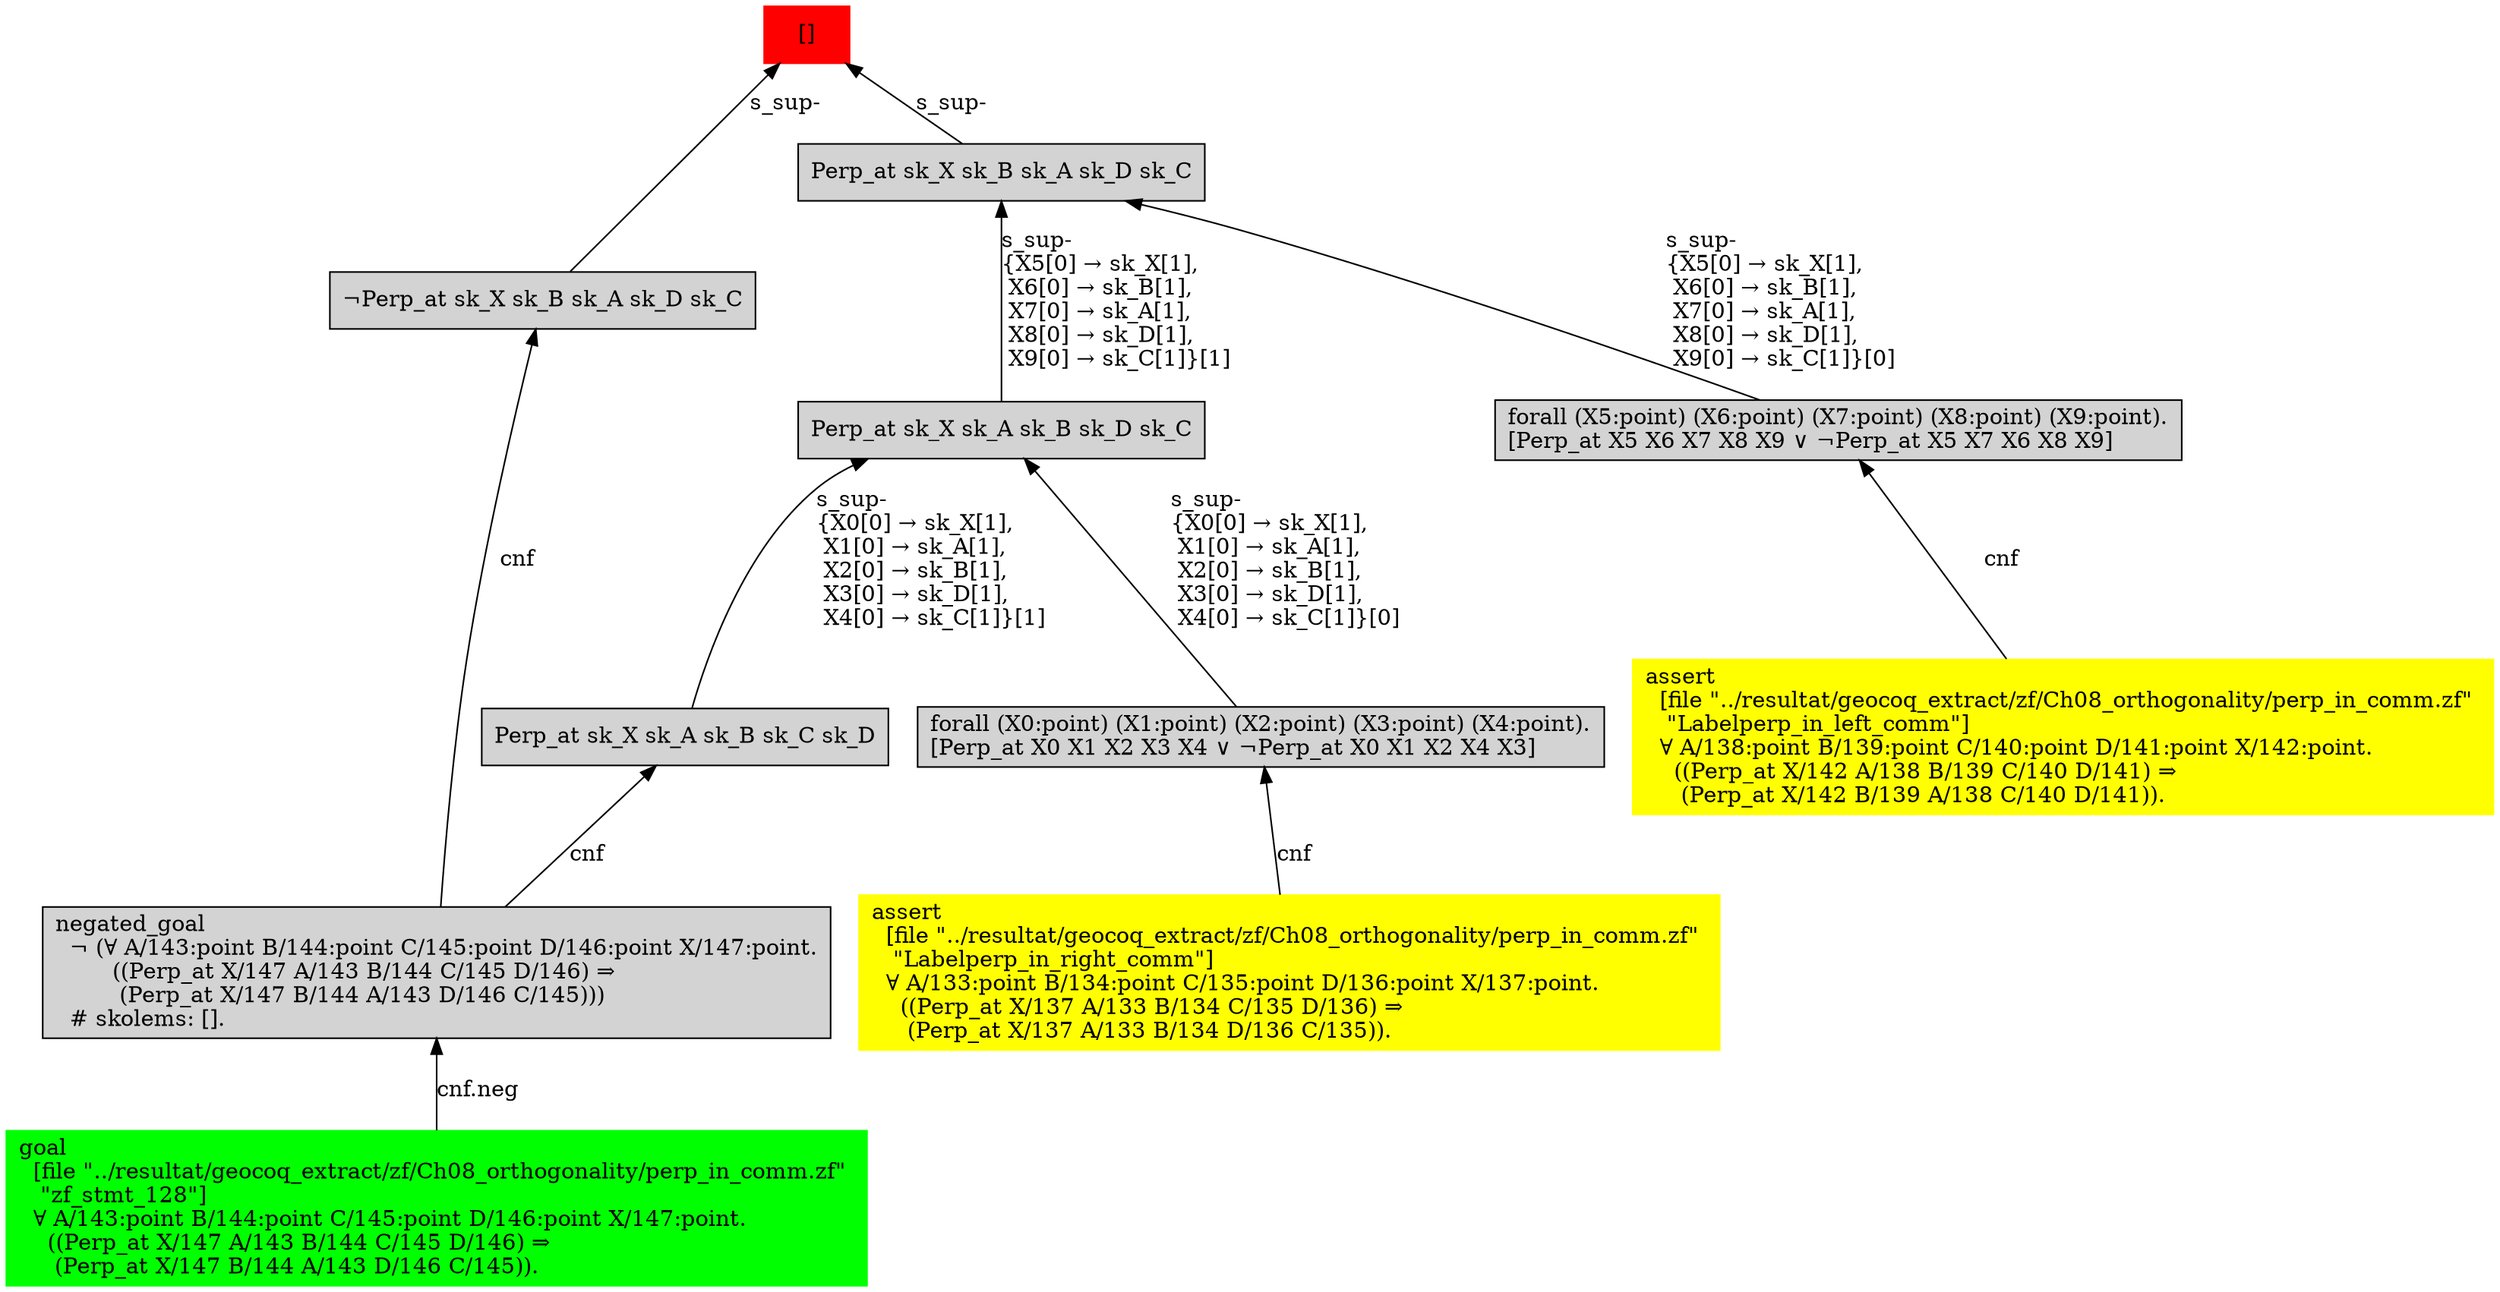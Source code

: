 digraph "unsat_graph" {
  vertex_0 [color=red, label="[]", shape=box, style=filled];
  vertex_0 -> vertex_1 [label="s_sup-\l", dir="back"];
  vertex_1 [shape=box, label="¬Perp_at sk_X sk_B sk_A sk_D sk_C\l", style=filled];
  vertex_1 -> vertex_2 [label="cnf", dir="back"];
  vertex_2 [shape=box, label="negated_goal\l  ¬ (∀ A/143:point B/144:point C/145:point D/146:point X/147:point.\l        ((Perp_at X/147 A/143 B/144 C/145 D/146) ⇒\l         (Perp_at X/147 B/144 A/143 D/146 C/145)))\l  # skolems: [].\l", style=filled];
  vertex_2 -> vertex_3 [label="cnf.neg", dir="back"];
  vertex_3 [color=green, shape=box, label="goal\l  [file \"../resultat/geocoq_extract/zf/Ch08_orthogonality/perp_in_comm.zf\" \l   \"zf_stmt_128\"]\l  ∀ A/143:point B/144:point C/145:point D/146:point X/147:point.\l    ((Perp_at X/147 A/143 B/144 C/145 D/146) ⇒\l     (Perp_at X/147 B/144 A/143 D/146 C/145)).\l", style=filled];
  vertex_0 -> vertex_4 [label="s_sup-\l", dir="back"];
  vertex_4 [shape=box, label="Perp_at sk_X sk_B sk_A sk_D sk_C\l", style=filled];
  vertex_4 -> vertex_5 [label="s_sup-\l\{X5[0] → sk_X[1], \l X6[0] → sk_B[1], \l X7[0] → sk_A[1], \l X8[0] → sk_D[1], \l X9[0] → sk_C[1]\}[0]\l", dir="back"];
  vertex_5 [shape=box, label="forall (X5:point) (X6:point) (X7:point) (X8:point) (X9:point).\l[Perp_at X5 X6 X7 X8 X9 ∨ ¬Perp_at X5 X7 X6 X8 X9]\l", style=filled];
  vertex_5 -> vertex_6 [label="cnf", dir="back"];
  vertex_6 [color=yellow, shape=box, label="assert\l  [file \"../resultat/geocoq_extract/zf/Ch08_orthogonality/perp_in_comm.zf\" \l   \"Labelperp_in_left_comm\"]\l  ∀ A/138:point B/139:point C/140:point D/141:point X/142:point.\l    ((Perp_at X/142 A/138 B/139 C/140 D/141) ⇒\l     (Perp_at X/142 B/139 A/138 C/140 D/141)).\l", style=filled];
  vertex_4 -> vertex_7 [label="s_sup-\l\{X5[0] → sk_X[1], \l X6[0] → sk_B[1], \l X7[0] → sk_A[1], \l X8[0] → sk_D[1], \l X9[0] → sk_C[1]\}[1]\l", dir="back"];
  vertex_7 [shape=box, label="Perp_at sk_X sk_A sk_B sk_D sk_C\l", style=filled];
  vertex_7 -> vertex_8 [label="s_sup-\l\{X0[0] → sk_X[1], \l X1[0] → sk_A[1], \l X2[0] → sk_B[1], \l X3[0] → sk_D[1], \l X4[0] → sk_C[1]\}[0]\l", dir="back"];
  vertex_8 [shape=box, label="forall (X0:point) (X1:point) (X2:point) (X3:point) (X4:point).\l[Perp_at X0 X1 X2 X3 X4 ∨ ¬Perp_at X0 X1 X2 X4 X3]\l", style=filled];
  vertex_8 -> vertex_9 [label="cnf", dir="back"];
  vertex_9 [color=yellow, shape=box, label="assert\l  [file \"../resultat/geocoq_extract/zf/Ch08_orthogonality/perp_in_comm.zf\" \l   \"Labelperp_in_right_comm\"]\l  ∀ A/133:point B/134:point C/135:point D/136:point X/137:point.\l    ((Perp_at X/137 A/133 B/134 C/135 D/136) ⇒\l     (Perp_at X/137 A/133 B/134 D/136 C/135)).\l", style=filled];
  vertex_7 -> vertex_10 [label="s_sup-\l\{X0[0] → sk_X[1], \l X1[0] → sk_A[1], \l X2[0] → sk_B[1], \l X3[0] → sk_D[1], \l X4[0] → sk_C[1]\}[1]\l", dir="back"];
  vertex_10 [shape=box, label="Perp_at sk_X sk_A sk_B sk_C sk_D\l", style=filled];
  vertex_10 -> vertex_2 [label="cnf", dir="back"];
  }



